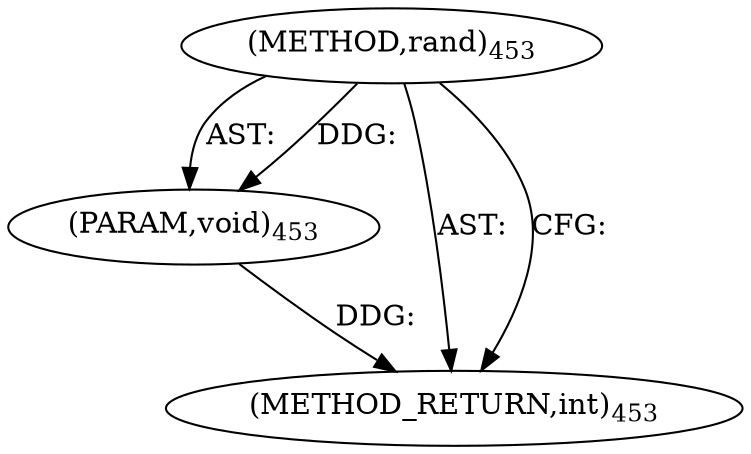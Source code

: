 digraph "rand" {  
"33284" [label = <(METHOD,rand)<SUB>453</SUB>> ]
"33285" [label = <(PARAM,void)<SUB>453</SUB>> ]
"33286" [label = <(METHOD_RETURN,int)<SUB>453</SUB>> ]
  "33284" -> "33285"  [ label = "AST: "] 
  "33284" -> "33286"  [ label = "AST: "] 
  "33284" -> "33286"  [ label = "CFG: "] 
  "33285" -> "33286"  [ label = "DDG: "] 
  "33284" -> "33285"  [ label = "DDG: "] 
}
